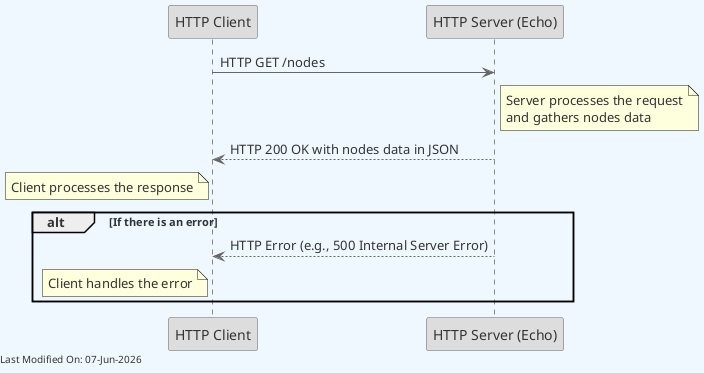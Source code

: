@startuml
skinparam backgroundColor #F0F8FF
skinparam defaultFontColor #333333
skinparam arrowColor #666666

' Define borders for all elements
skinparam entity {
  BorderColor #666666
  BackgroundColor #DDDDDD
}

skinparam control {
  BorderColor #666666
  BackgroundColor #DDDDDD
}

skinparam participant {
  BorderColor #666666
  BackgroundColor #DDDDDD
}



participant "HTTP Client" as client
participant "HTTP Server (Echo)" as server

client -> server: HTTP GET /nodes
note right of server: Server processes the request\nand gathers nodes data
server --> client: HTTP 200 OK with nodes data in JSON
note left of client: Client processes the response

alt If there is an error
    server --> client: HTTP Error (e.g., 500 Internal Server Error)
    note left of client: Client handles the error
end

left footer Last Modified On: %date("dd-MMM-yyyy")

@enduml
